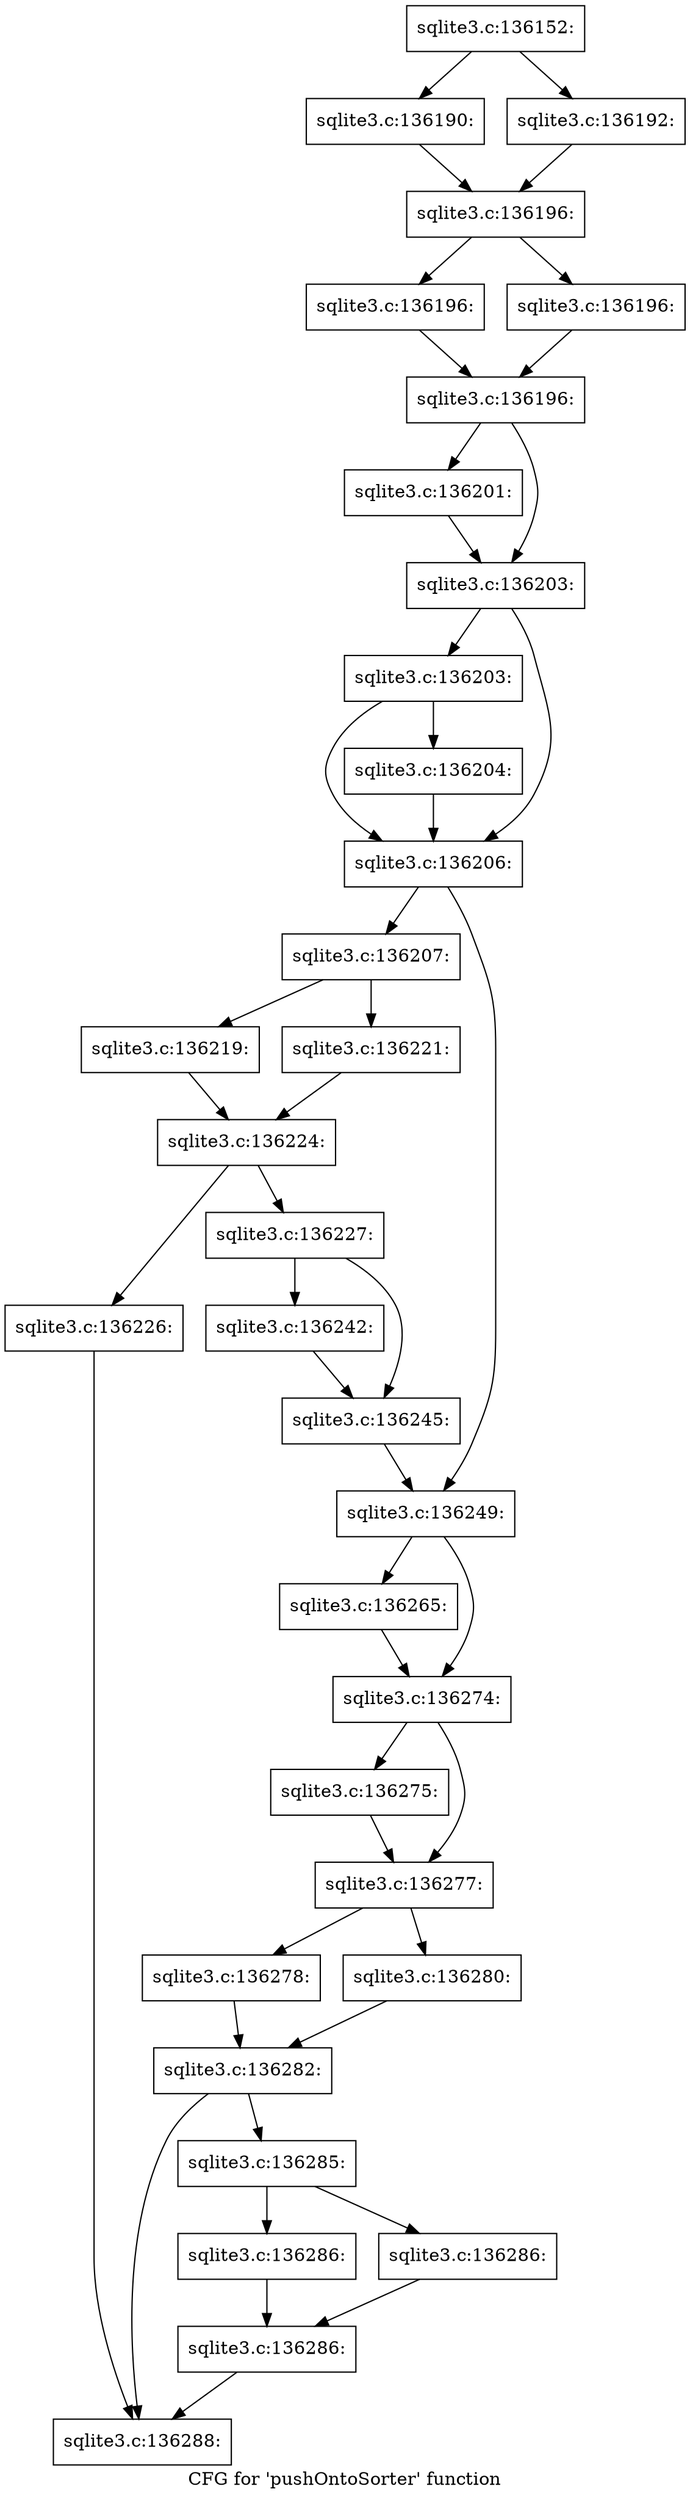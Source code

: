 digraph "CFG for 'pushOntoSorter' function" {
	label="CFG for 'pushOntoSorter' function";

	Node0x55c0f9b7a730 [shape=record,label="{sqlite3.c:136152:}"];
	Node0x55c0f9b7a730 -> Node0x55c0f77289b0;
	Node0x55c0f9b7a730 -> Node0x55c0f7728a50;
	Node0x55c0f77289b0 [shape=record,label="{sqlite3.c:136190:}"];
	Node0x55c0f77289b0 -> Node0x55c0f7728a00;
	Node0x55c0f7728a50 [shape=record,label="{sqlite3.c:136192:}"];
	Node0x55c0f7728a50 -> Node0x55c0f7728a00;
	Node0x55c0f7728a00 [shape=record,label="{sqlite3.c:136196:}"];
	Node0x55c0f7728a00 -> Node0x55c0f7729ab0;
	Node0x55c0f7728a00 -> Node0x55c0f7729b00;
	Node0x55c0f7729ab0 [shape=record,label="{sqlite3.c:136196:}"];
	Node0x55c0f7729ab0 -> Node0x55c0f7729b50;
	Node0x55c0f7729b00 [shape=record,label="{sqlite3.c:136196:}"];
	Node0x55c0f7729b00 -> Node0x55c0f7729b50;
	Node0x55c0f7729b50 [shape=record,label="{sqlite3.c:136196:}"];
	Node0x55c0f7729b50 -> Node0x55c0f772b1d0;
	Node0x55c0f7729b50 -> Node0x55c0f772b3e0;
	Node0x55c0f772b1d0 [shape=record,label="{sqlite3.c:136201:}"];
	Node0x55c0f772b1d0 -> Node0x55c0f772b3e0;
	Node0x55c0f772b3e0 [shape=record,label="{sqlite3.c:136203:}"];
	Node0x55c0f772b3e0 -> Node0x55c0f772be90;
	Node0x55c0f772b3e0 -> Node0x55c0f772be40;
	Node0x55c0f772be90 [shape=record,label="{sqlite3.c:136203:}"];
	Node0x55c0f772be90 -> Node0x55c0f772bdf0;
	Node0x55c0f772be90 -> Node0x55c0f772be40;
	Node0x55c0f772bdf0 [shape=record,label="{sqlite3.c:136204:}"];
	Node0x55c0f772bdf0 -> Node0x55c0f772be40;
	Node0x55c0f772be40 [shape=record,label="{sqlite3.c:136206:}"];
	Node0x55c0f772be40 -> Node0x55c0f772cc10;
	Node0x55c0f772be40 -> Node0x55c0f772cc60;
	Node0x55c0f772cc10 [shape=record,label="{sqlite3.c:136207:}"];
	Node0x55c0f772cc10 -> Node0x55c0f63a1140;
	Node0x55c0f772cc10 -> Node0x55c0f772f7e0;
	Node0x55c0f63a1140 [shape=record,label="{sqlite3.c:136219:}"];
	Node0x55c0f63a1140 -> Node0x55c0f772e910;
	Node0x55c0f772f7e0 [shape=record,label="{sqlite3.c:136221:}"];
	Node0x55c0f772f7e0 -> Node0x55c0f772e910;
	Node0x55c0f772e910 [shape=record,label="{sqlite3.c:136224:}"];
	Node0x55c0f772e910 -> Node0x55c0f7730a70;
	Node0x55c0f772e910 -> Node0x55c0f7731100;
	Node0x55c0f7730a70 [shape=record,label="{sqlite3.c:136226:}"];
	Node0x55c0f7730a70 -> Node0x55c0f773a180;
	Node0x55c0f7731100 [shape=record,label="{sqlite3.c:136227:}"];
	Node0x55c0f7731100 -> Node0x55c0f7733dd0;
	Node0x55c0f7731100 -> Node0x55c0f7735320;
	Node0x55c0f7733dd0 [shape=record,label="{sqlite3.c:136242:}"];
	Node0x55c0f7733dd0 -> Node0x55c0f7735320;
	Node0x55c0f7735320 [shape=record,label="{sqlite3.c:136245:}"];
	Node0x55c0f7735320 -> Node0x55c0f772cc60;
	Node0x55c0f772cc60 [shape=record,label="{sqlite3.c:136249:}"];
	Node0x55c0f772cc60 -> Node0x55c0f7736640;
	Node0x55c0f772cc60 -> Node0x55c0f7736690;
	Node0x55c0f7736640 [shape=record,label="{sqlite3.c:136265:}"];
	Node0x55c0f7736640 -> Node0x55c0f7736690;
	Node0x55c0f7736690 [shape=record,label="{sqlite3.c:136274:}"];
	Node0x55c0f7736690 -> Node0x55c0f7737cb0;
	Node0x55c0f7736690 -> Node0x55c0f77382c0;
	Node0x55c0f7737cb0 [shape=record,label="{sqlite3.c:136275:}"];
	Node0x55c0f7737cb0 -> Node0x55c0f77382c0;
	Node0x55c0f77382c0 [shape=record,label="{sqlite3.c:136277:}"];
	Node0x55c0f77382c0 -> Node0x55c0f7738970;
	Node0x55c0f77382c0 -> Node0x55c0f7738d60;
	Node0x55c0f7738970 [shape=record,label="{sqlite3.c:136278:}"];
	Node0x55c0f7738970 -> Node0x55c0f7738d10;
	Node0x55c0f7738d60 [shape=record,label="{sqlite3.c:136280:}"];
	Node0x55c0f7738d60 -> Node0x55c0f7738d10;
	Node0x55c0f7738d10 [shape=record,label="{sqlite3.c:136282:}"];
	Node0x55c0f7738d10 -> Node0x55c0f7739f50;
	Node0x55c0f7738d10 -> Node0x55c0f773a180;
	Node0x55c0f7739f50 [shape=record,label="{sqlite3.c:136285:}"];
	Node0x55c0f7739f50 -> Node0x55c0f773a5c0;
	Node0x55c0f7739f50 -> Node0x55c0f773a610;
	Node0x55c0f773a5c0 [shape=record,label="{sqlite3.c:136286:}"];
	Node0x55c0f773a5c0 -> Node0x55c0f773a660;
	Node0x55c0f773a610 [shape=record,label="{sqlite3.c:136286:}"];
	Node0x55c0f773a610 -> Node0x55c0f773a660;
	Node0x55c0f773a660 [shape=record,label="{sqlite3.c:136286:}"];
	Node0x55c0f773a660 -> Node0x55c0f773a180;
	Node0x55c0f773a180 [shape=record,label="{sqlite3.c:136288:}"];
}
